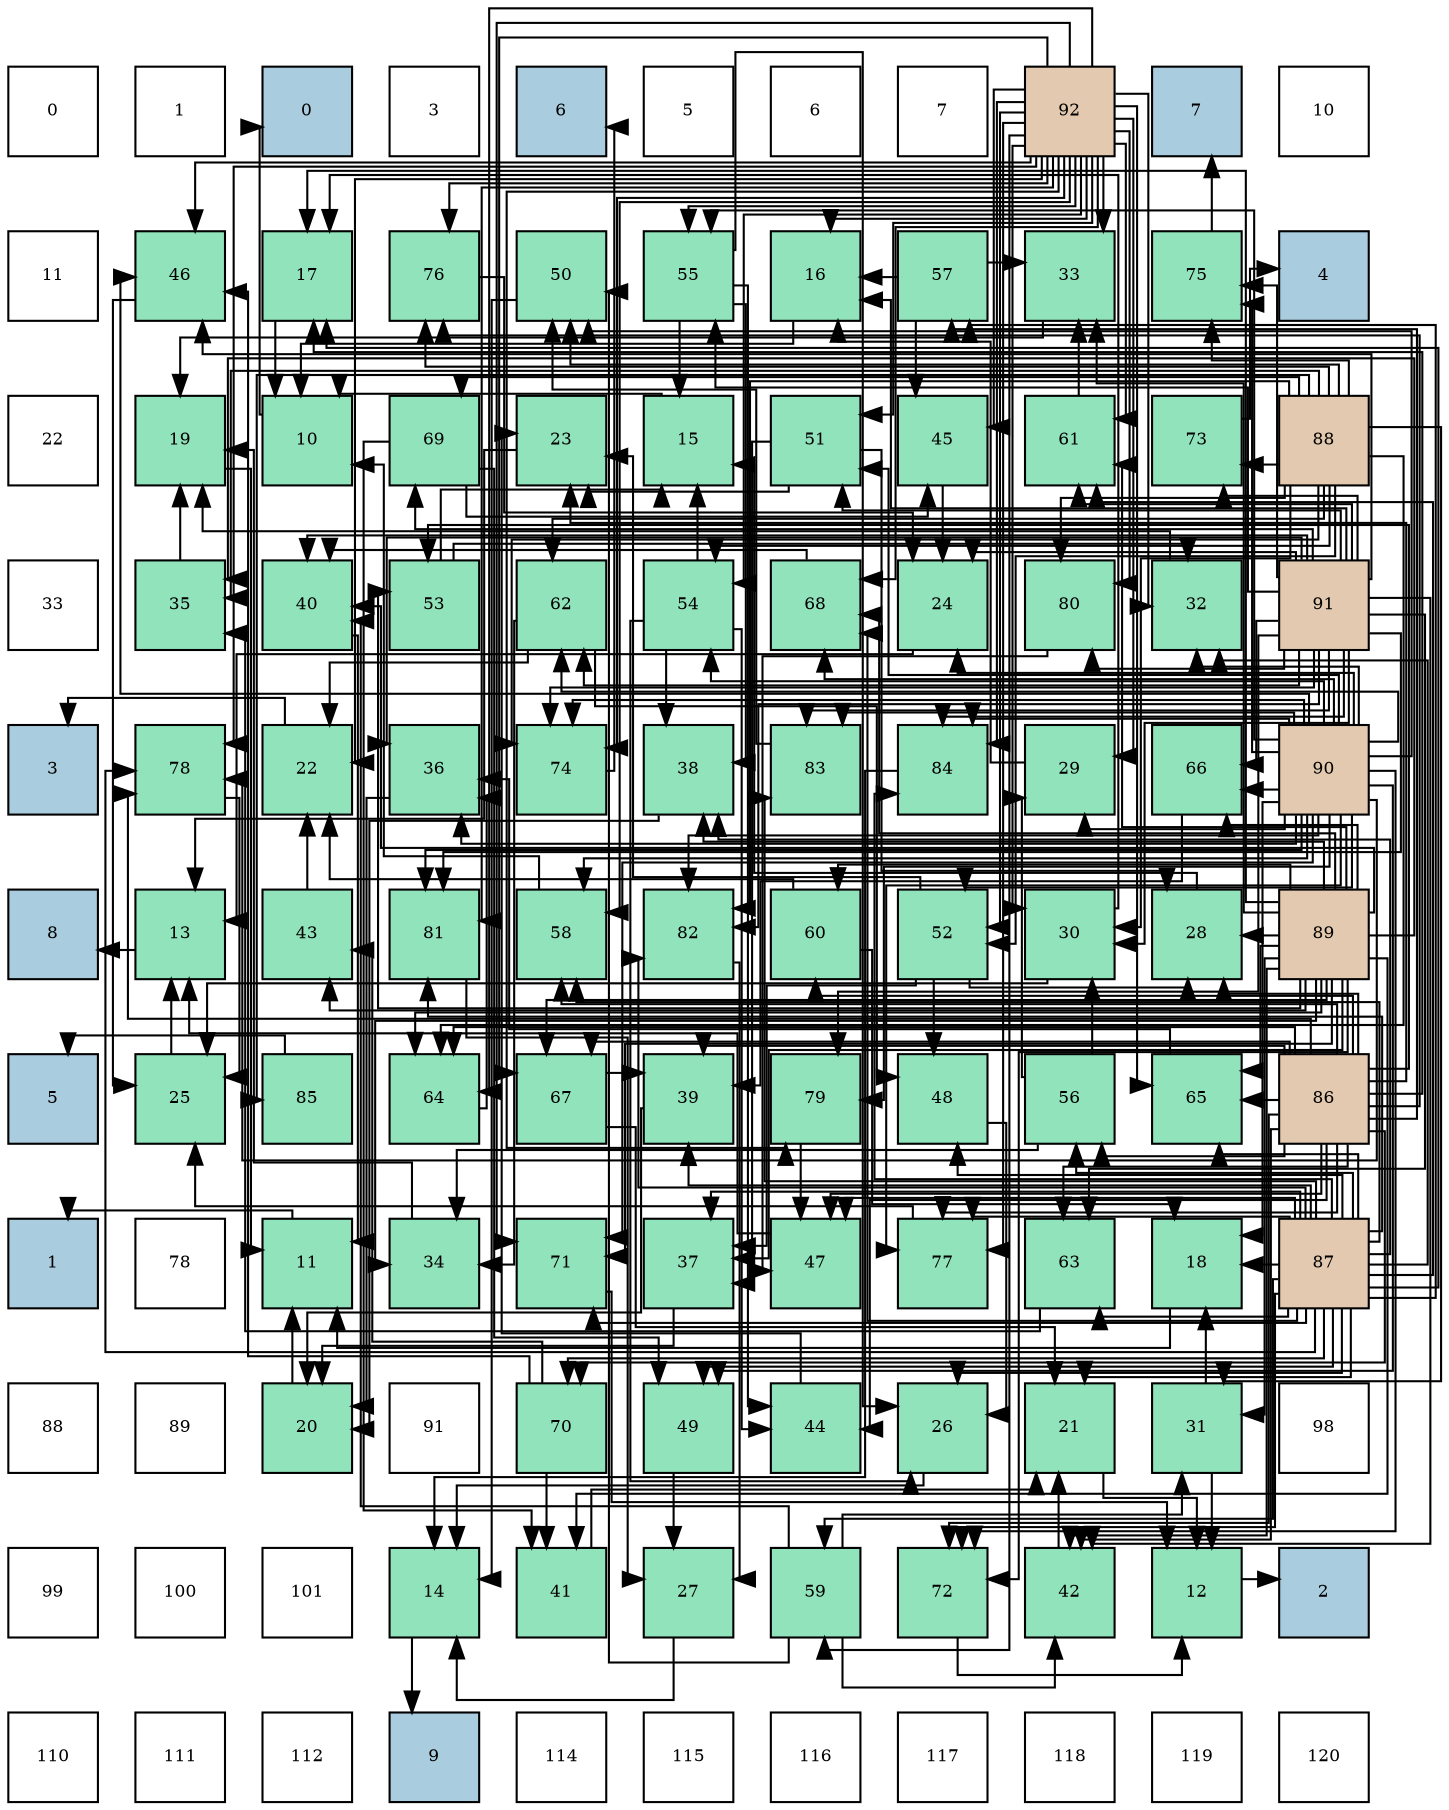 digraph layout{
 rankdir=TB;
 splines=ortho;
 node [style=filled shape=square fixedsize=true width=0.6];
0[label="0", fontsize=8, fillcolor="#ffffff"];
1[label="1", fontsize=8, fillcolor="#ffffff"];
2[label="0", fontsize=8, fillcolor="#a9ccde"];
3[label="3", fontsize=8, fillcolor="#ffffff"];
4[label="6", fontsize=8, fillcolor="#a9ccde"];
5[label="5", fontsize=8, fillcolor="#ffffff"];
6[label="6", fontsize=8, fillcolor="#ffffff"];
7[label="7", fontsize=8, fillcolor="#ffffff"];
8[label="92", fontsize=8, fillcolor="#e3c9af"];
9[label="7", fontsize=8, fillcolor="#a9ccde"];
10[label="10", fontsize=8, fillcolor="#ffffff"];
11[label="11", fontsize=8, fillcolor="#ffffff"];
12[label="46", fontsize=8, fillcolor="#91e3bb"];
13[label="17", fontsize=8, fillcolor="#91e3bb"];
14[label="76", fontsize=8, fillcolor="#91e3bb"];
15[label="50", fontsize=8, fillcolor="#91e3bb"];
16[label="55", fontsize=8, fillcolor="#91e3bb"];
17[label="16", fontsize=8, fillcolor="#91e3bb"];
18[label="57", fontsize=8, fillcolor="#91e3bb"];
19[label="33", fontsize=8, fillcolor="#91e3bb"];
20[label="75", fontsize=8, fillcolor="#91e3bb"];
21[label="4", fontsize=8, fillcolor="#a9ccde"];
22[label="22", fontsize=8, fillcolor="#ffffff"];
23[label="19", fontsize=8, fillcolor="#91e3bb"];
24[label="10", fontsize=8, fillcolor="#91e3bb"];
25[label="69", fontsize=8, fillcolor="#91e3bb"];
26[label="23", fontsize=8, fillcolor="#91e3bb"];
27[label="15", fontsize=8, fillcolor="#91e3bb"];
28[label="51", fontsize=8, fillcolor="#91e3bb"];
29[label="45", fontsize=8, fillcolor="#91e3bb"];
30[label="61", fontsize=8, fillcolor="#91e3bb"];
31[label="73", fontsize=8, fillcolor="#91e3bb"];
32[label="88", fontsize=8, fillcolor="#e3c9af"];
33[label="33", fontsize=8, fillcolor="#ffffff"];
34[label="35", fontsize=8, fillcolor="#91e3bb"];
35[label="40", fontsize=8, fillcolor="#91e3bb"];
36[label="53", fontsize=8, fillcolor="#91e3bb"];
37[label="62", fontsize=8, fillcolor="#91e3bb"];
38[label="54", fontsize=8, fillcolor="#91e3bb"];
39[label="68", fontsize=8, fillcolor="#91e3bb"];
40[label="24", fontsize=8, fillcolor="#91e3bb"];
41[label="80", fontsize=8, fillcolor="#91e3bb"];
42[label="32", fontsize=8, fillcolor="#91e3bb"];
43[label="91", fontsize=8, fillcolor="#e3c9af"];
44[label="3", fontsize=8, fillcolor="#a9ccde"];
45[label="78", fontsize=8, fillcolor="#91e3bb"];
46[label="22", fontsize=8, fillcolor="#91e3bb"];
47[label="36", fontsize=8, fillcolor="#91e3bb"];
48[label="74", fontsize=8, fillcolor="#91e3bb"];
49[label="38", fontsize=8, fillcolor="#91e3bb"];
50[label="83", fontsize=8, fillcolor="#91e3bb"];
51[label="84", fontsize=8, fillcolor="#91e3bb"];
52[label="29", fontsize=8, fillcolor="#91e3bb"];
53[label="66", fontsize=8, fillcolor="#91e3bb"];
54[label="90", fontsize=8, fillcolor="#e3c9af"];
55[label="8", fontsize=8, fillcolor="#a9ccde"];
56[label="13", fontsize=8, fillcolor="#91e3bb"];
57[label="43", fontsize=8, fillcolor="#91e3bb"];
58[label="81", fontsize=8, fillcolor="#91e3bb"];
59[label="58", fontsize=8, fillcolor="#91e3bb"];
60[label="82", fontsize=8, fillcolor="#91e3bb"];
61[label="60", fontsize=8, fillcolor="#91e3bb"];
62[label="52", fontsize=8, fillcolor="#91e3bb"];
63[label="30", fontsize=8, fillcolor="#91e3bb"];
64[label="28", fontsize=8, fillcolor="#91e3bb"];
65[label="89", fontsize=8, fillcolor="#e3c9af"];
66[label="5", fontsize=8, fillcolor="#a9ccde"];
67[label="25", fontsize=8, fillcolor="#91e3bb"];
68[label="85", fontsize=8, fillcolor="#91e3bb"];
69[label="64", fontsize=8, fillcolor="#91e3bb"];
70[label="67", fontsize=8, fillcolor="#91e3bb"];
71[label="39", fontsize=8, fillcolor="#91e3bb"];
72[label="79", fontsize=8, fillcolor="#91e3bb"];
73[label="48", fontsize=8, fillcolor="#91e3bb"];
74[label="56", fontsize=8, fillcolor="#91e3bb"];
75[label="65", fontsize=8, fillcolor="#91e3bb"];
76[label="86", fontsize=8, fillcolor="#e3c9af"];
77[label="1", fontsize=8, fillcolor="#a9ccde"];
78[label="78", fontsize=8, fillcolor="#ffffff"];
79[label="11", fontsize=8, fillcolor="#91e3bb"];
80[label="34", fontsize=8, fillcolor="#91e3bb"];
81[label="71", fontsize=8, fillcolor="#91e3bb"];
82[label="37", fontsize=8, fillcolor="#91e3bb"];
83[label="47", fontsize=8, fillcolor="#91e3bb"];
84[label="77", fontsize=8, fillcolor="#91e3bb"];
85[label="63", fontsize=8, fillcolor="#91e3bb"];
86[label="18", fontsize=8, fillcolor="#91e3bb"];
87[label="87", fontsize=8, fillcolor="#e3c9af"];
88[label="88", fontsize=8, fillcolor="#ffffff"];
89[label="89", fontsize=8, fillcolor="#ffffff"];
90[label="20", fontsize=8, fillcolor="#91e3bb"];
91[label="91", fontsize=8, fillcolor="#ffffff"];
92[label="70", fontsize=8, fillcolor="#91e3bb"];
93[label="49", fontsize=8, fillcolor="#91e3bb"];
94[label="44", fontsize=8, fillcolor="#91e3bb"];
95[label="26", fontsize=8, fillcolor="#91e3bb"];
96[label="21", fontsize=8, fillcolor="#91e3bb"];
97[label="31", fontsize=8, fillcolor="#91e3bb"];
98[label="98", fontsize=8, fillcolor="#ffffff"];
99[label="99", fontsize=8, fillcolor="#ffffff"];
100[label="100", fontsize=8, fillcolor="#ffffff"];
101[label="101", fontsize=8, fillcolor="#ffffff"];
102[label="14", fontsize=8, fillcolor="#91e3bb"];
103[label="41", fontsize=8, fillcolor="#91e3bb"];
104[label="27", fontsize=8, fillcolor="#91e3bb"];
105[label="59", fontsize=8, fillcolor="#91e3bb"];
106[label="72", fontsize=8, fillcolor="#91e3bb"];
107[label="42", fontsize=8, fillcolor="#91e3bb"];
108[label="12", fontsize=8, fillcolor="#91e3bb"];
109[label="2", fontsize=8, fillcolor="#a9ccde"];
110[label="110", fontsize=8, fillcolor="#ffffff"];
111[label="111", fontsize=8, fillcolor="#ffffff"];
112[label="112", fontsize=8, fillcolor="#ffffff"];
113[label="9", fontsize=8, fillcolor="#a9ccde"];
114[label="114", fontsize=8, fillcolor="#ffffff"];
115[label="115", fontsize=8, fillcolor="#ffffff"];
116[label="116", fontsize=8, fillcolor="#ffffff"];
117[label="117", fontsize=8, fillcolor="#ffffff"];
118[label="118", fontsize=8, fillcolor="#ffffff"];
119[label="119", fontsize=8, fillcolor="#ffffff"];
120[label="120", fontsize=8, fillcolor="#ffffff"];
edge [constraint=false, style=vis];24 -> 2;
79 -> 77;
108 -> 109;
56 -> 55;
102 -> 113;
27 -> 24;
17 -> 24;
13 -> 24;
86 -> 79;
23 -> 79;
90 -> 79;
96 -> 108;
46 -> 44;
26 -> 56;
40 -> 56;
67 -> 56;
95 -> 102;
104 -> 102;
64 -> 27;
52 -> 17;
63 -> 13;
63 -> 67;
97 -> 108;
97 -> 86;
42 -> 23;
19 -> 23;
80 -> 23;
34 -> 23;
47 -> 90;
82 -> 90;
49 -> 90;
71 -> 90;
35 -> 79;
103 -> 96;
107 -> 96;
57 -> 46;
94 -> 26;
29 -> 40;
12 -> 67;
83 -> 56;
73 -> 95;
93 -> 104;
15 -> 102;
28 -> 26;
28 -> 64;
28 -> 82;
62 -> 26;
62 -> 64;
62 -> 82;
62 -> 73;
36 -> 27;
36 -> 42;
38 -> 27;
38 -> 95;
38 -> 49;
38 -> 94;
16 -> 27;
16 -> 95;
16 -> 49;
16 -> 94;
74 -> 52;
74 -> 63;
74 -> 80;
18 -> 17;
18 -> 19;
18 -> 29;
59 -> 24;
105 -> 97;
105 -> 35;
105 -> 107;
105 -> 15;
61 -> 86;
61 -> 46;
30 -> 19;
37 -> 46;
37 -> 80;
37 -> 73;
85 -> 34;
69 -> 47;
75 -> 47;
53 -> 71;
70 -> 96;
70 -> 71;
39 -> 35;
25 -> 103;
25 -> 29;
25 -> 93;
92 -> 103;
92 -> 57;
92 -> 12;
81 -> 108;
106 -> 108;
31 -> 21;
48 -> 4;
20 -> 9;
14 -> 40;
84 -> 67;
45 -> 67;
72 -> 83;
41 -> 83;
58 -> 104;
60 -> 104;
50 -> 15;
51 -> 102;
68 -> 66;
76 -> 13;
76 -> 26;
76 -> 64;
76 -> 71;
76 -> 107;
76 -> 94;
76 -> 83;
76 -> 36;
76 -> 74;
76 -> 18;
76 -> 59;
76 -> 61;
76 -> 85;
76 -> 69;
76 -> 75;
76 -> 70;
76 -> 92;
76 -> 106;
76 -> 14;
76 -> 84;
76 -> 45;
87 -> 13;
87 -> 86;
87 -> 96;
87 -> 95;
87 -> 42;
87 -> 82;
87 -> 49;
87 -> 71;
87 -> 83;
87 -> 73;
87 -> 93;
87 -> 74;
87 -> 18;
87 -> 59;
87 -> 105;
87 -> 30;
87 -> 85;
87 -> 75;
87 -> 39;
87 -> 92;
87 -> 81;
87 -> 106;
87 -> 84;
87 -> 45;
87 -> 58;
87 -> 60;
87 -> 50;
87 -> 51;
32 -> 63;
32 -> 97;
32 -> 34;
32 -> 15;
32 -> 62;
32 -> 38;
32 -> 37;
32 -> 69;
32 -> 25;
32 -> 31;
32 -> 48;
32 -> 20;
32 -> 14;
32 -> 41;
32 -> 60;
32 -> 68;
65 -> 13;
65 -> 64;
65 -> 97;
65 -> 19;
65 -> 80;
65 -> 34;
65 -> 82;
65 -> 49;
65 -> 35;
65 -> 103;
65 -> 107;
65 -> 57;
65 -> 36;
65 -> 61;
65 -> 30;
65 -> 69;
65 -> 75;
65 -> 53;
65 -> 70;
65 -> 39;
65 -> 81;
65 -> 106;
54 -> 86;
54 -> 40;
54 -> 52;
54 -> 42;
54 -> 47;
54 -> 12;
54 -> 93;
54 -> 15;
54 -> 28;
54 -> 62;
54 -> 38;
54 -> 16;
54 -> 59;
54 -> 37;
54 -> 53;
54 -> 39;
54 -> 81;
54 -> 106;
54 -> 48;
54 -> 20;
54 -> 84;
54 -> 45;
54 -> 72;
54 -> 58;
54 -> 60;
54 -> 50;
54 -> 51;
43 -> 17;
43 -> 40;
43 -> 63;
43 -> 47;
43 -> 35;
43 -> 107;
43 -> 12;
43 -> 28;
43 -> 16;
43 -> 30;
43 -> 37;
43 -> 85;
43 -> 53;
43 -> 25;
43 -> 31;
43 -> 48;
43 -> 20;
43 -> 72;
43 -> 41;
43 -> 58;
43 -> 60;
43 -> 50;
43 -> 51;
8 -> 17;
8 -> 46;
8 -> 52;
8 -> 63;
8 -> 42;
8 -> 19;
8 -> 29;
8 -> 12;
8 -> 28;
8 -> 62;
8 -> 38;
8 -> 16;
8 -> 59;
8 -> 105;
8 -> 30;
8 -> 69;
8 -> 75;
8 -> 70;
8 -> 39;
8 -> 81;
8 -> 48;
8 -> 14;
8 -> 84;
8 -> 45;
8 -> 72;
8 -> 41;
8 -> 58;
8 -> 51;
edge [constraint=true, style=invis];
0 -> 11 -> 22 -> 33 -> 44 -> 55 -> 66 -> 77 -> 88 -> 99 -> 110;
1 -> 12 -> 23 -> 34 -> 45 -> 56 -> 67 -> 78 -> 89 -> 100 -> 111;
2 -> 13 -> 24 -> 35 -> 46 -> 57 -> 68 -> 79 -> 90 -> 101 -> 112;
3 -> 14 -> 25 -> 36 -> 47 -> 58 -> 69 -> 80 -> 91 -> 102 -> 113;
4 -> 15 -> 26 -> 37 -> 48 -> 59 -> 70 -> 81 -> 92 -> 103 -> 114;
5 -> 16 -> 27 -> 38 -> 49 -> 60 -> 71 -> 82 -> 93 -> 104 -> 115;
6 -> 17 -> 28 -> 39 -> 50 -> 61 -> 72 -> 83 -> 94 -> 105 -> 116;
7 -> 18 -> 29 -> 40 -> 51 -> 62 -> 73 -> 84 -> 95 -> 106 -> 117;
8 -> 19 -> 30 -> 41 -> 52 -> 63 -> 74 -> 85 -> 96 -> 107 -> 118;
9 -> 20 -> 31 -> 42 -> 53 -> 64 -> 75 -> 86 -> 97 -> 108 -> 119;
10 -> 21 -> 32 -> 43 -> 54 -> 65 -> 76 -> 87 -> 98 -> 109 -> 120;
rank = same {0 -> 1 -> 2 -> 3 -> 4 -> 5 -> 6 -> 7 -> 8 -> 9 -> 10};
rank = same {11 -> 12 -> 13 -> 14 -> 15 -> 16 -> 17 -> 18 -> 19 -> 20 -> 21};
rank = same {22 -> 23 -> 24 -> 25 -> 26 -> 27 -> 28 -> 29 -> 30 -> 31 -> 32};
rank = same {33 -> 34 -> 35 -> 36 -> 37 -> 38 -> 39 -> 40 -> 41 -> 42 -> 43};
rank = same {44 -> 45 -> 46 -> 47 -> 48 -> 49 -> 50 -> 51 -> 52 -> 53 -> 54};
rank = same {55 -> 56 -> 57 -> 58 -> 59 -> 60 -> 61 -> 62 -> 63 -> 64 -> 65};
rank = same {66 -> 67 -> 68 -> 69 -> 70 -> 71 -> 72 -> 73 -> 74 -> 75 -> 76};
rank = same {77 -> 78 -> 79 -> 80 -> 81 -> 82 -> 83 -> 84 -> 85 -> 86 -> 87};
rank = same {88 -> 89 -> 90 -> 91 -> 92 -> 93 -> 94 -> 95 -> 96 -> 97 -> 98};
rank = same {99 -> 100 -> 101 -> 102 -> 103 -> 104 -> 105 -> 106 -> 107 -> 108 -> 109};
rank = same {110 -> 111 -> 112 -> 113 -> 114 -> 115 -> 116 -> 117 -> 118 -> 119 -> 120};
}
